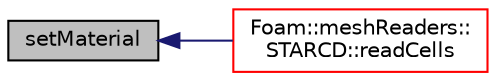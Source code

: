 digraph "setMaterial"
{
  bgcolor="transparent";
  edge [fontname="Helvetica",fontsize="10",labelfontname="Helvetica",labelfontsize="10"];
  node [fontname="Helvetica",fontsize="10",shape=record];
  rankdir="LR";
  Node1 [label="setMaterial",height=0.2,width=0.4,color="black", fillcolor="grey75", style="filled", fontcolor="black"];
  Node1 -> Node2 [dir="back",color="midnightblue",fontsize="10",style="solid",fontname="Helvetica"];
  Node2 [label="Foam::meshReaders::\lSTARCD::readCells",height=0.2,width=0.4,color="red",URL="$a02511.html#ac92ac489841efbc9ad374e345bdb2cc2",tooltip="Read cell connectivities from file. "];
}
